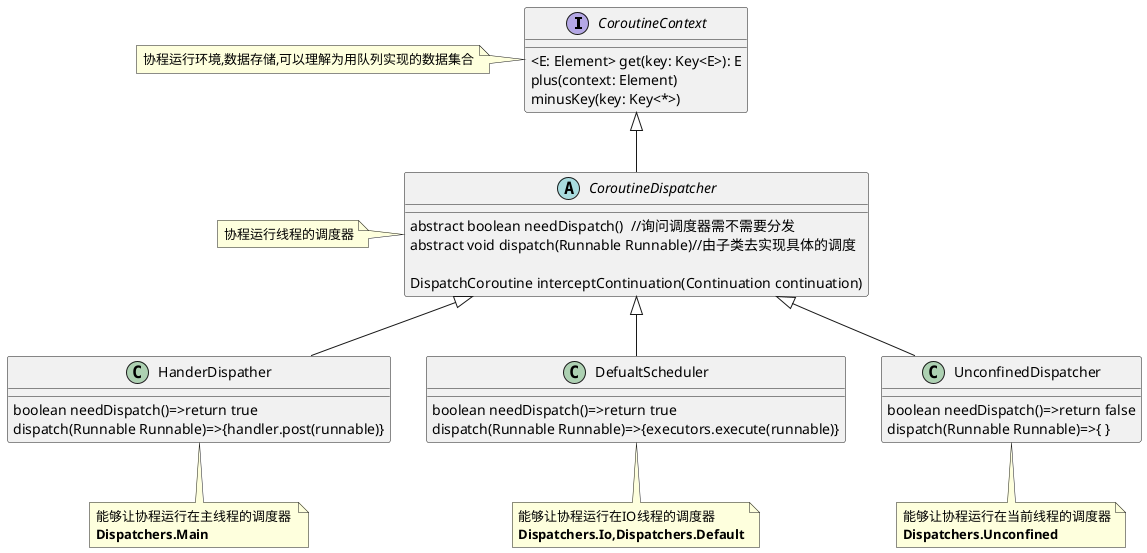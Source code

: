 @startuml
interface CoroutineContext{
  <E: Element> get(key: Key<E>): E
  plus(context: Element)
  minusKey(key: Key<*>)
}
abstract class CoroutineDispatcher extends CoroutineContext{
   abstract boolean needDispatch()  //询问调度器需不需要分发
   abstract void dispatch(Runnable Runnable)//由子类去实现具体的调度

   DispatchCoroutine interceptContinuation(Continuation continuation)
}

class HanderDispather extends CoroutineDispatcher{
    boolean needDispatch()=>return true
    dispatch(Runnable Runnable)=>{handler.post(runnable)}
}

class DefualtScheduler extends CoroutineDispatcher{
    boolean needDispatch()=>return true
    dispatch(Runnable Runnable)=>{executors.execute(runnable)}
}

class UnconfinedDispatcher extends CoroutineDispatcher{
      boolean needDispatch()=>return false
      dispatch(Runnable Runnable)=>{ }
}

note left of CoroutineDispatcher:协程运行线程的调度器
note left of CoroutineContext:协程运行环境,数据存储,可以理解为用队列实现的数据集合
note bottom of HanderDispather:能够让协程运行在主线程的调度器 \n**Dispatchers.Main**
note bottom of DefualtScheduler:能够让协程运行在IO线程的调度器 \n**Dispatchers.Io,Dispatchers.Default**
note bottom of UnconfinedDispatcher:能够让协程运行在当前线程的调度器\n**Dispatchers.Unconfined**
@enduml
